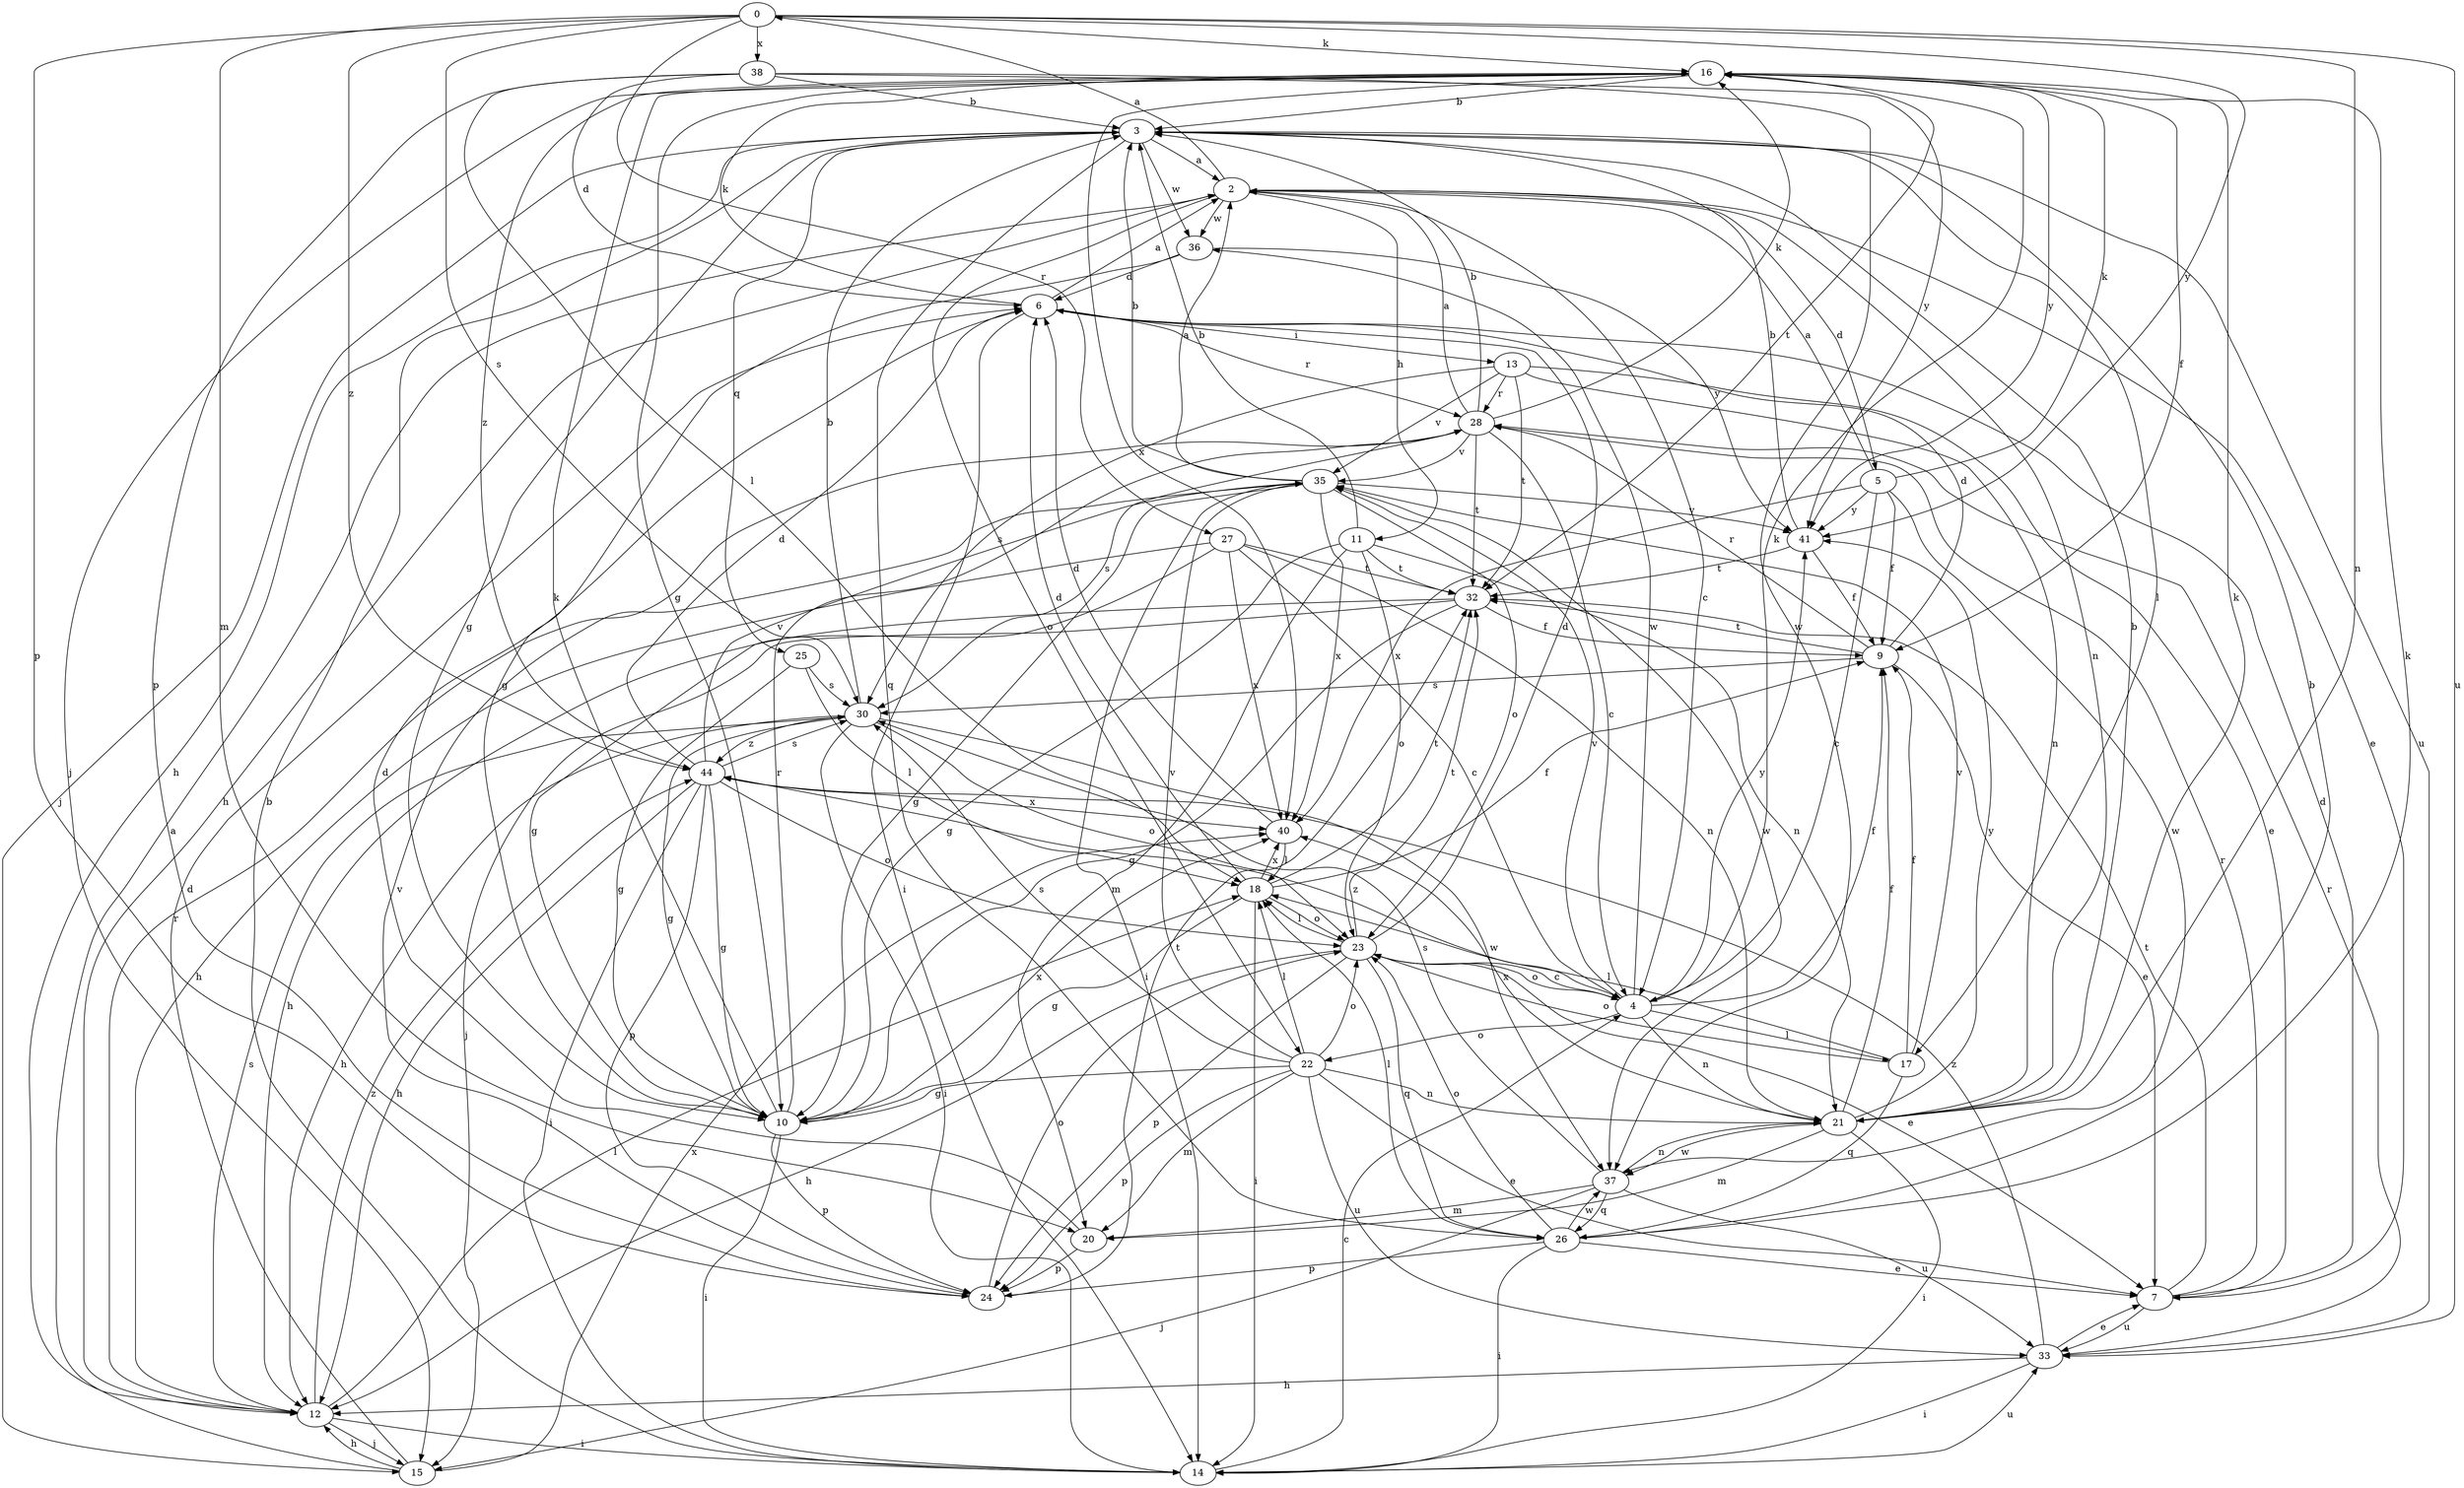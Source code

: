 strict digraph  {
0;
2;
3;
4;
5;
6;
7;
9;
10;
11;
12;
13;
14;
15;
16;
17;
18;
20;
21;
22;
23;
24;
25;
26;
27;
28;
30;
32;
33;
35;
36;
37;
38;
40;
41;
44;
0 -> 16  [label=k];
0 -> 20  [label=m];
0 -> 21  [label=n];
0 -> 24  [label=p];
0 -> 27  [label=r];
0 -> 30  [label=s];
0 -> 33  [label=u];
0 -> 38  [label=x];
0 -> 41  [label=y];
0 -> 44  [label=z];
2 -> 0  [label=a];
2 -> 4  [label=c];
2 -> 5  [label=d];
2 -> 7  [label=e];
2 -> 11  [label=h];
2 -> 12  [label=h];
2 -> 21  [label=n];
2 -> 22  [label=o];
2 -> 36  [label=w];
3 -> 2  [label=a];
3 -> 10  [label=g];
3 -> 12  [label=h];
3 -> 15  [label=j];
3 -> 17  [label=l];
3 -> 25  [label=q];
3 -> 26  [label=q];
3 -> 33  [label=u];
3 -> 36  [label=w];
4 -> 9  [label=f];
4 -> 16  [label=k];
4 -> 17  [label=l];
4 -> 21  [label=n];
4 -> 22  [label=o];
4 -> 23  [label=o];
4 -> 35  [label=v];
4 -> 36  [label=w];
4 -> 41  [label=y];
4 -> 44  [label=z];
5 -> 2  [label=a];
5 -> 4  [label=c];
5 -> 9  [label=f];
5 -> 16  [label=k];
5 -> 37  [label=w];
5 -> 40  [label=x];
5 -> 41  [label=y];
6 -> 2  [label=a];
6 -> 13  [label=i];
6 -> 14  [label=i];
6 -> 16  [label=k];
6 -> 28  [label=r];
7 -> 6  [label=d];
7 -> 28  [label=r];
7 -> 32  [label=t];
7 -> 33  [label=u];
9 -> 6  [label=d];
9 -> 7  [label=e];
9 -> 28  [label=r];
9 -> 30  [label=s];
9 -> 32  [label=t];
10 -> 14  [label=i];
10 -> 16  [label=k];
10 -> 24  [label=p];
10 -> 28  [label=r];
10 -> 40  [label=x];
11 -> 3  [label=b];
11 -> 10  [label=g];
11 -> 20  [label=m];
11 -> 21  [label=n];
11 -> 23  [label=o];
11 -> 32  [label=t];
12 -> 14  [label=i];
12 -> 15  [label=j];
12 -> 18  [label=l];
12 -> 28  [label=r];
12 -> 30  [label=s];
12 -> 44  [label=z];
13 -> 7  [label=e];
13 -> 21  [label=n];
13 -> 28  [label=r];
13 -> 30  [label=s];
13 -> 32  [label=t];
13 -> 35  [label=v];
14 -> 3  [label=b];
14 -> 4  [label=c];
14 -> 33  [label=u];
15 -> 2  [label=a];
15 -> 6  [label=d];
15 -> 12  [label=h];
15 -> 40  [label=x];
16 -> 3  [label=b];
16 -> 9  [label=f];
16 -> 10  [label=g];
16 -> 15  [label=j];
16 -> 32  [label=t];
16 -> 40  [label=x];
16 -> 41  [label=y];
16 -> 44  [label=z];
17 -> 9  [label=f];
17 -> 18  [label=l];
17 -> 23  [label=o];
17 -> 26  [label=q];
17 -> 35  [label=v];
18 -> 6  [label=d];
18 -> 9  [label=f];
18 -> 10  [label=g];
18 -> 14  [label=i];
18 -> 23  [label=o];
18 -> 32  [label=t];
18 -> 40  [label=x];
20 -> 6  [label=d];
20 -> 24  [label=p];
21 -> 3  [label=b];
21 -> 9  [label=f];
21 -> 14  [label=i];
21 -> 16  [label=k];
21 -> 20  [label=m];
21 -> 37  [label=w];
21 -> 40  [label=x];
21 -> 41  [label=y];
22 -> 7  [label=e];
22 -> 10  [label=g];
22 -> 18  [label=l];
22 -> 20  [label=m];
22 -> 21  [label=n];
22 -> 23  [label=o];
22 -> 24  [label=p];
22 -> 30  [label=s];
22 -> 33  [label=u];
22 -> 35  [label=v];
23 -> 4  [label=c];
23 -> 6  [label=d];
23 -> 7  [label=e];
23 -> 12  [label=h];
23 -> 18  [label=l];
23 -> 24  [label=p];
23 -> 26  [label=q];
23 -> 32  [label=t];
24 -> 23  [label=o];
24 -> 32  [label=t];
24 -> 35  [label=v];
25 -> 10  [label=g];
25 -> 18  [label=l];
25 -> 30  [label=s];
26 -> 3  [label=b];
26 -> 7  [label=e];
26 -> 14  [label=i];
26 -> 16  [label=k];
26 -> 18  [label=l];
26 -> 23  [label=o];
26 -> 24  [label=p];
26 -> 37  [label=w];
27 -> 4  [label=c];
27 -> 10  [label=g];
27 -> 12  [label=h];
27 -> 21  [label=n];
27 -> 32  [label=t];
27 -> 40  [label=x];
28 -> 2  [label=a];
28 -> 3  [label=b];
28 -> 4  [label=c];
28 -> 16  [label=k];
28 -> 30  [label=s];
28 -> 32  [label=t];
28 -> 35  [label=v];
30 -> 3  [label=b];
30 -> 10  [label=g];
30 -> 12  [label=h];
30 -> 14  [label=i];
30 -> 23  [label=o];
30 -> 37  [label=w];
30 -> 44  [label=z];
32 -> 9  [label=f];
32 -> 10  [label=g];
32 -> 12  [label=h];
32 -> 15  [label=j];
33 -> 7  [label=e];
33 -> 12  [label=h];
33 -> 14  [label=i];
33 -> 28  [label=r];
33 -> 44  [label=z];
35 -> 2  [label=a];
35 -> 3  [label=b];
35 -> 10  [label=g];
35 -> 14  [label=i];
35 -> 23  [label=o];
35 -> 37  [label=w];
35 -> 40  [label=x];
35 -> 41  [label=y];
36 -> 6  [label=d];
36 -> 10  [label=g];
36 -> 41  [label=y];
37 -> 15  [label=j];
37 -> 20  [label=m];
37 -> 21  [label=n];
37 -> 26  [label=q];
37 -> 30  [label=s];
37 -> 33  [label=u];
38 -> 3  [label=b];
38 -> 6  [label=d];
38 -> 18  [label=l];
38 -> 24  [label=p];
38 -> 37  [label=w];
38 -> 41  [label=y];
40 -> 6  [label=d];
40 -> 18  [label=l];
41 -> 3  [label=b];
41 -> 9  [label=f];
41 -> 32  [label=t];
44 -> 6  [label=d];
44 -> 10  [label=g];
44 -> 12  [label=h];
44 -> 14  [label=i];
44 -> 23  [label=o];
44 -> 24  [label=p];
44 -> 30  [label=s];
44 -> 35  [label=v];
44 -> 40  [label=x];
}
